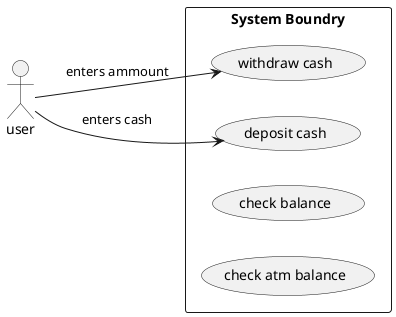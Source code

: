 @startuml

left to right direction
rectangle "System Boundry" {
    usecase "withdraw cash" as UC1
    usecase "deposit cash" as UC2
    usecase "check balance" as UC3
    usecase "check atm balance" as UC4
}
:user: --> UC1 : enters ammount
:user: --> UC2 : enters cash

@enduml
